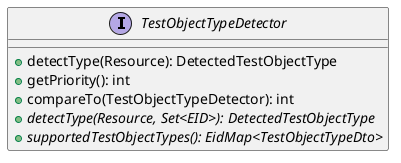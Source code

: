 @startuml

    interface TestObjectTypeDetector [[TestObjectTypeDetector.html]] {
        +detectType(Resource): DetectedTestObjectType
        +getPriority(): int
        +compareTo(TestObjectTypeDetector): int
        {abstract} +detectType(Resource, Set<EID>): DetectedTestObjectType
        {abstract} +supportedTestObjectTypes(): EidMap<TestObjectTypeDto>
    }

@enduml
